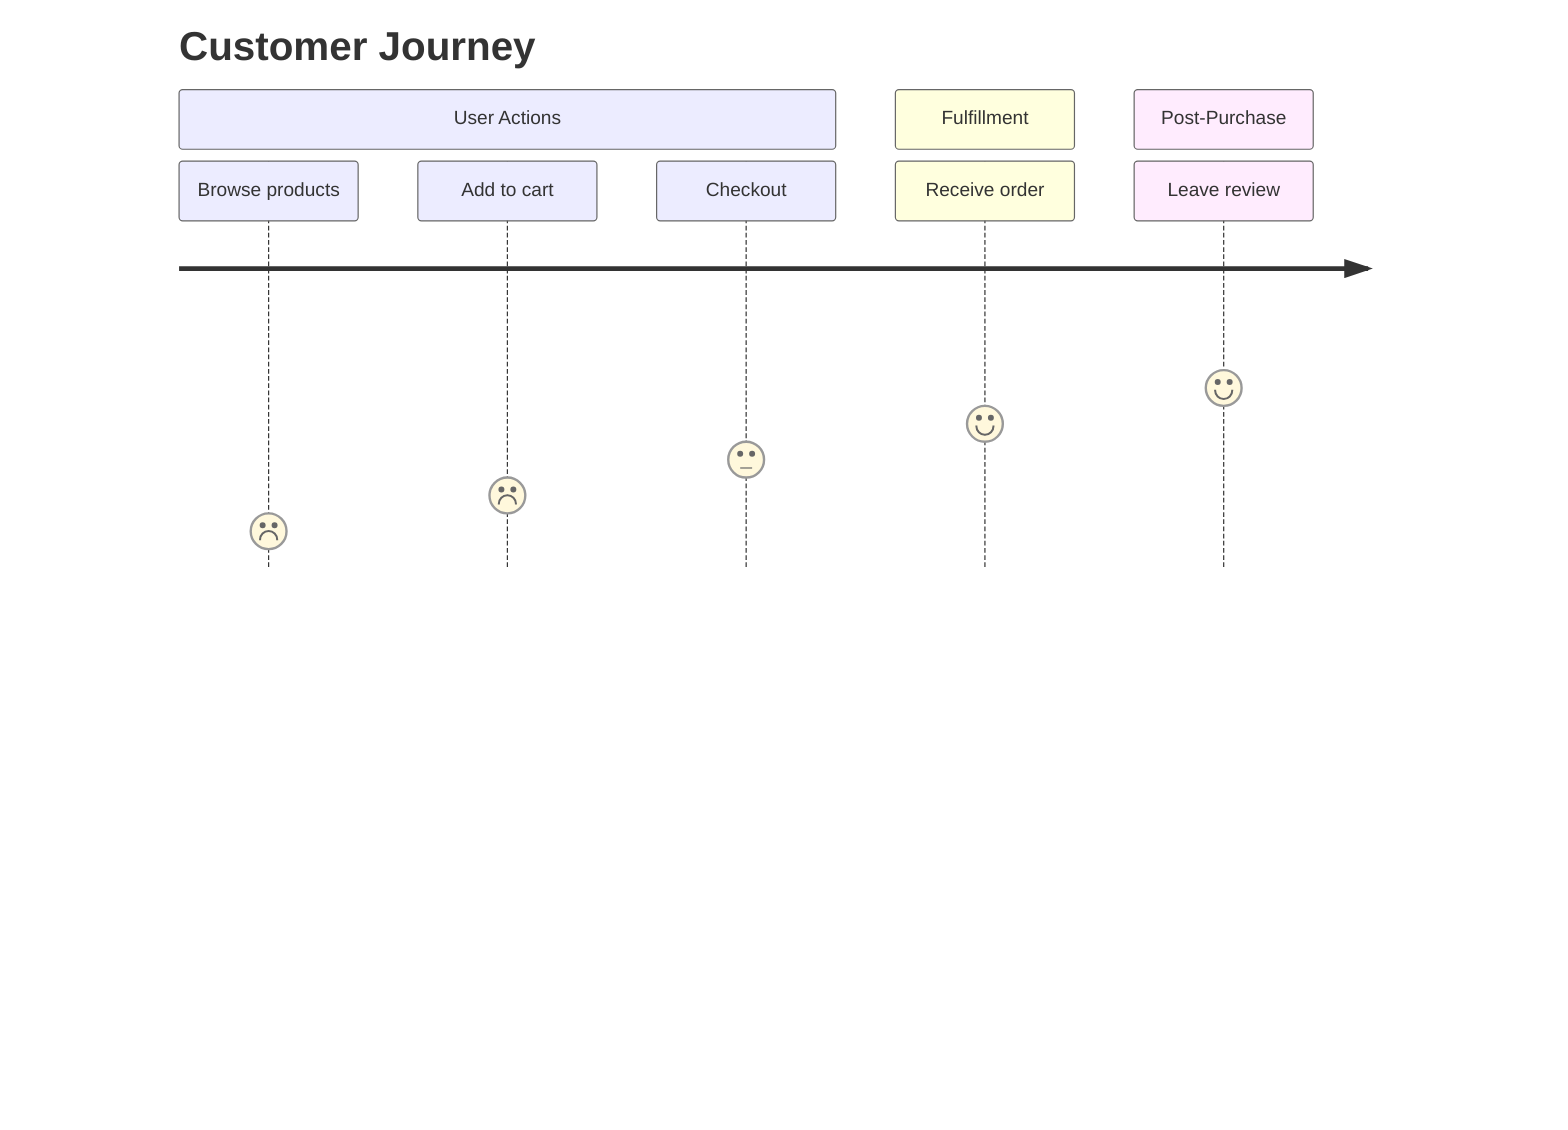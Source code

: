 journey
  title Customer Journey
  section User Actions
    Browse products: 1
    Add to cart: 2
    Checkout: 3
  section Fulfillment
    Receive order: 4
  section Post-Purchase
    Leave review: 5